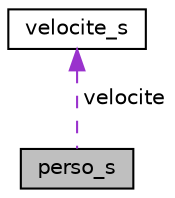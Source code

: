digraph "perso_s"
{
 // LATEX_PDF_SIZE
  edge [fontname="Helvetica",fontsize="10",labelfontname="Helvetica",labelfontsize="10"];
  node [fontname="Helvetica",fontsize="10",shape=record];
  Node1 [label="perso_s",height=0.2,width=0.4,color="black", fillcolor="grey75", style="filled", fontcolor="black",tooltip="Structure de données de perosnnage, avec l'emplacement du personnage lié au tag, ses coordonnées,..."];
  Node2 -> Node1 [dir="back",color="darkorchid3",fontsize="10",style="dashed",label=" velocite" ];
  Node2 [label="velocite_s",height=0.2,width=0.4,color="black", fillcolor="white", style="filled",URL="$structvelocite__s.html",tooltip="Definition de la structure vitesse d'un objet."];
}
